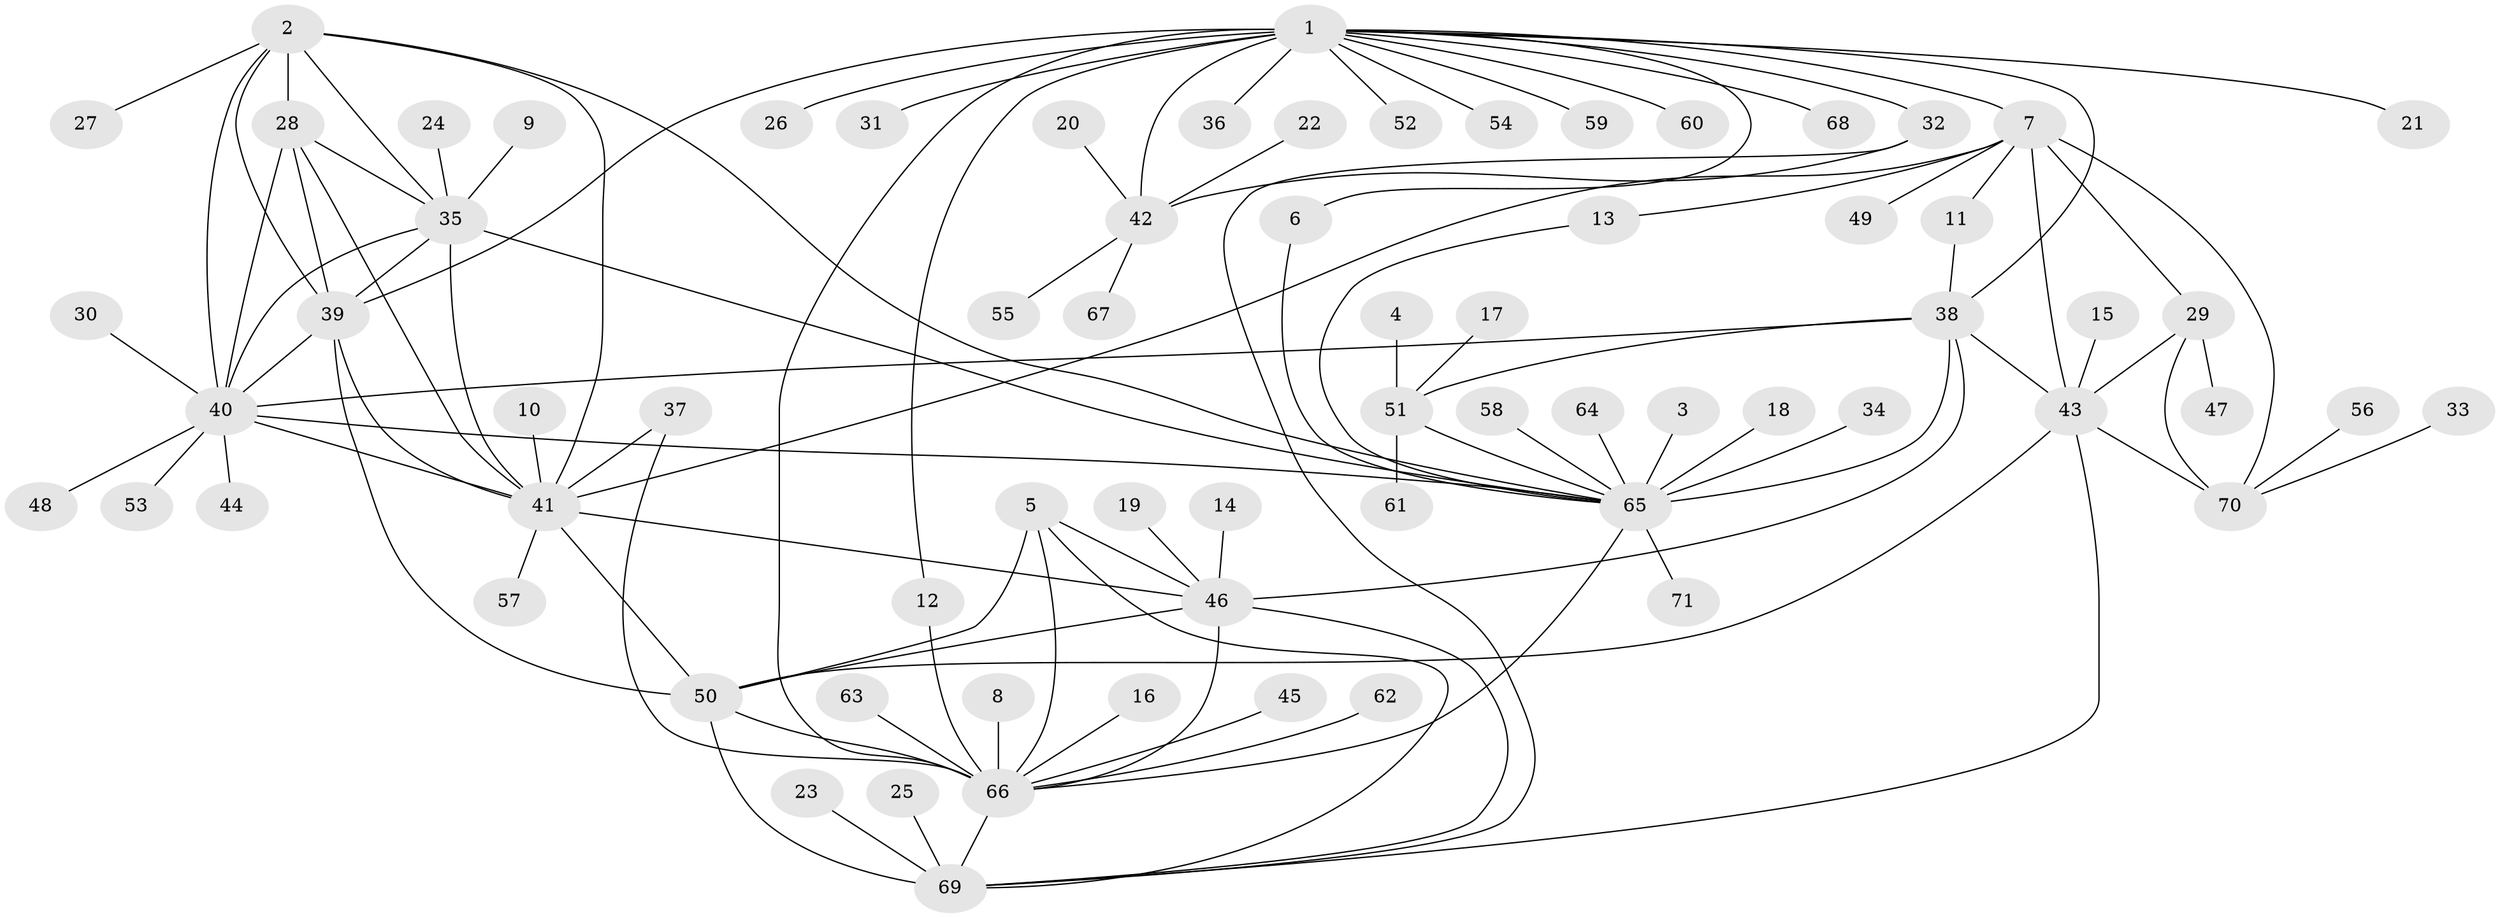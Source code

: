// original degree distribution, {12: 0.007042253521126761, 8: 0.04929577464788732, 9: 0.04225352112676056, 11: 0.028169014084507043, 10: 0.04225352112676056, 16: 0.007042253521126761, 7: 0.04225352112676056, 6: 0.007042253521126761, 14: 0.014084507042253521, 13: 0.007042253521126761, 1: 0.5563380281690141, 2: 0.15492957746478872, 3: 0.04225352112676056}
// Generated by graph-tools (version 1.1) at 2025/50/03/09/25 03:50:26]
// undirected, 71 vertices, 110 edges
graph export_dot {
graph [start="1"]
  node [color=gray90,style=filled];
  1;
  2;
  3;
  4;
  5;
  6;
  7;
  8;
  9;
  10;
  11;
  12;
  13;
  14;
  15;
  16;
  17;
  18;
  19;
  20;
  21;
  22;
  23;
  24;
  25;
  26;
  27;
  28;
  29;
  30;
  31;
  32;
  33;
  34;
  35;
  36;
  37;
  38;
  39;
  40;
  41;
  42;
  43;
  44;
  45;
  46;
  47;
  48;
  49;
  50;
  51;
  52;
  53;
  54;
  55;
  56;
  57;
  58;
  59;
  60;
  61;
  62;
  63;
  64;
  65;
  66;
  67;
  68;
  69;
  70;
  71;
  1 -- 6 [weight=1.0];
  1 -- 7 [weight=2.0];
  1 -- 12 [weight=1.0];
  1 -- 21 [weight=1.0];
  1 -- 26 [weight=1.0];
  1 -- 31 [weight=1.0];
  1 -- 32 [weight=4.0];
  1 -- 36 [weight=1.0];
  1 -- 38 [weight=1.0];
  1 -- 39 [weight=1.0];
  1 -- 42 [weight=8.0];
  1 -- 52 [weight=1.0];
  1 -- 54 [weight=1.0];
  1 -- 59 [weight=1.0];
  1 -- 60 [weight=1.0];
  1 -- 66 [weight=1.0];
  1 -- 68 [weight=1.0];
  2 -- 27 [weight=1.0];
  2 -- 28 [weight=2.0];
  2 -- 35 [weight=2.0];
  2 -- 39 [weight=2.0];
  2 -- 40 [weight=2.0];
  2 -- 41 [weight=2.0];
  2 -- 65 [weight=1.0];
  3 -- 65 [weight=1.0];
  4 -- 51 [weight=1.0];
  5 -- 46 [weight=1.0];
  5 -- 50 [weight=3.0];
  5 -- 66 [weight=1.0];
  5 -- 69 [weight=1.0];
  6 -- 65 [weight=1.0];
  7 -- 11 [weight=1.0];
  7 -- 13 [weight=1.0];
  7 -- 29 [weight=2.0];
  7 -- 41 [weight=1.0];
  7 -- 43 [weight=6.0];
  7 -- 49 [weight=1.0];
  7 -- 70 [weight=2.0];
  8 -- 66 [weight=1.0];
  9 -- 35 [weight=1.0];
  10 -- 41 [weight=1.0];
  11 -- 38 [weight=1.0];
  12 -- 66 [weight=1.0];
  13 -- 65 [weight=1.0];
  14 -- 46 [weight=1.0];
  15 -- 43 [weight=1.0];
  16 -- 66 [weight=1.0];
  17 -- 51 [weight=1.0];
  18 -- 65 [weight=1.0];
  19 -- 46 [weight=1.0];
  20 -- 42 [weight=1.0];
  22 -- 42 [weight=1.0];
  23 -- 69 [weight=1.0];
  24 -- 35 [weight=1.0];
  25 -- 69 [weight=1.0];
  28 -- 35 [weight=1.0];
  28 -- 39 [weight=1.0];
  28 -- 40 [weight=1.0];
  28 -- 41 [weight=1.0];
  29 -- 43 [weight=3.0];
  29 -- 47 [weight=1.0];
  29 -- 70 [weight=1.0];
  30 -- 40 [weight=1.0];
  32 -- 42 [weight=2.0];
  32 -- 69 [weight=1.0];
  33 -- 70 [weight=1.0];
  34 -- 65 [weight=1.0];
  35 -- 39 [weight=1.0];
  35 -- 40 [weight=1.0];
  35 -- 41 [weight=1.0];
  35 -- 65 [weight=1.0];
  37 -- 41 [weight=1.0];
  37 -- 66 [weight=1.0];
  38 -- 40 [weight=1.0];
  38 -- 43 [weight=1.0];
  38 -- 46 [weight=1.0];
  38 -- 51 [weight=2.0];
  38 -- 65 [weight=8.0];
  39 -- 40 [weight=1.0];
  39 -- 41 [weight=1.0];
  39 -- 50 [weight=1.0];
  40 -- 41 [weight=1.0];
  40 -- 44 [weight=1.0];
  40 -- 48 [weight=1.0];
  40 -- 53 [weight=1.0];
  40 -- 65 [weight=1.0];
  41 -- 46 [weight=1.0];
  41 -- 50 [weight=1.0];
  41 -- 57 [weight=1.0];
  42 -- 55 [weight=1.0];
  42 -- 67 [weight=1.0];
  43 -- 50 [weight=1.0];
  43 -- 69 [weight=1.0];
  43 -- 70 [weight=3.0];
  45 -- 66 [weight=1.0];
  46 -- 50 [weight=3.0];
  46 -- 66 [weight=1.0];
  46 -- 69 [weight=1.0];
  50 -- 66 [weight=3.0];
  50 -- 69 [weight=3.0];
  51 -- 61 [weight=1.0];
  51 -- 65 [weight=4.0];
  56 -- 70 [weight=1.0];
  58 -- 65 [weight=1.0];
  62 -- 66 [weight=1.0];
  63 -- 66 [weight=1.0];
  64 -- 65 [weight=1.0];
  65 -- 66 [weight=1.0];
  65 -- 71 [weight=1.0];
  66 -- 69 [weight=1.0];
}
